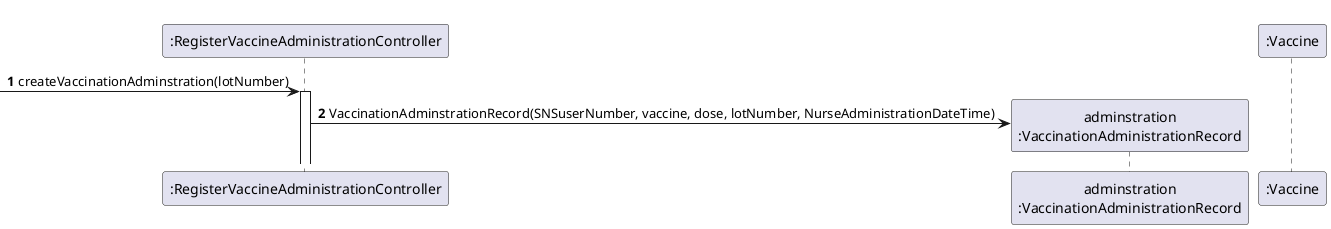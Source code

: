 @startuml
'https://plantuml.com/sequence-diagram

    participant ":RegisterVaccineAdministrationController" as  CTRL
    participant "adminstration\n:VaccinationAdministrationRecord" as record
    participant ":Vaccine" as vaccine


autonumber
->CTRL:createVaccinationAdminstration(lotNumber)
activate CTRL
create record
CTRL->record:VaccinationAdminstrationRecord(SNSuserNumber, vaccine, dose, lotNumber, NurseAdministrationDateTime)


@enduml